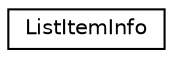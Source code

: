 digraph "Graphical Class Hierarchy"
{
 // INTERACTIVE_SVG=YES
  edge [fontname="Helvetica",fontsize="10",labelfontname="Helvetica",labelfontsize="10"];
  node [fontname="Helvetica",fontsize="10",shape=record];
  rankdir="LR";
  Node0 [label="ListItemInfo",height=0.2,width=0.4,color="black", fillcolor="white", style="filled",URL="$d8/dd5/struct_list_item_info.html"];
}
